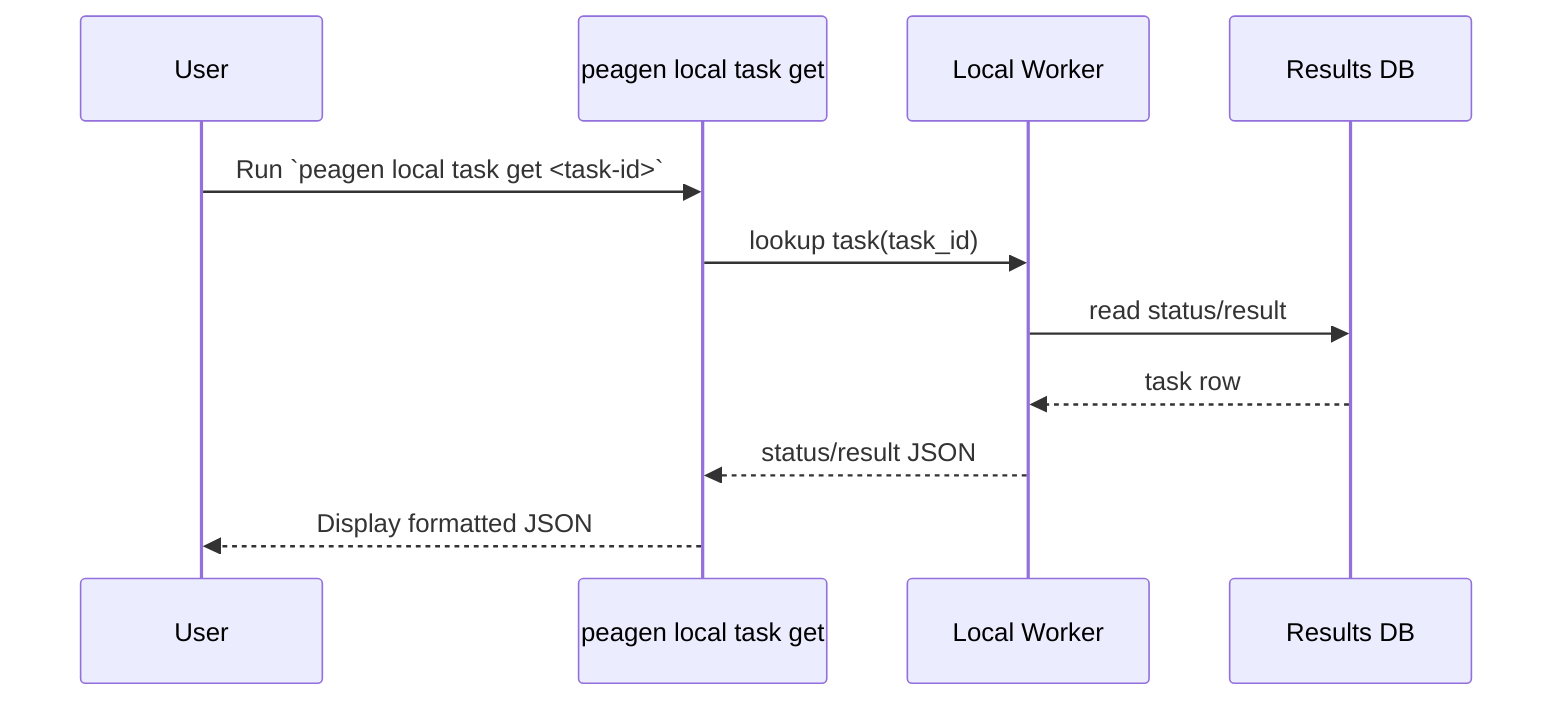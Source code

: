 sequenceDiagram
    participant User
    participant CLI as peagen local task get
    participant Worker as Local Worker
    participant DB as Results DB
    User ->> CLI: Run `peagen local task get <task-id>`
    CLI ->> Worker: lookup task(task_id)
    Worker ->> DB: read status/result
    DB -->> Worker: task row
    Worker -->> CLI: status/result JSON
    CLI -->> User: Display formatted JSON